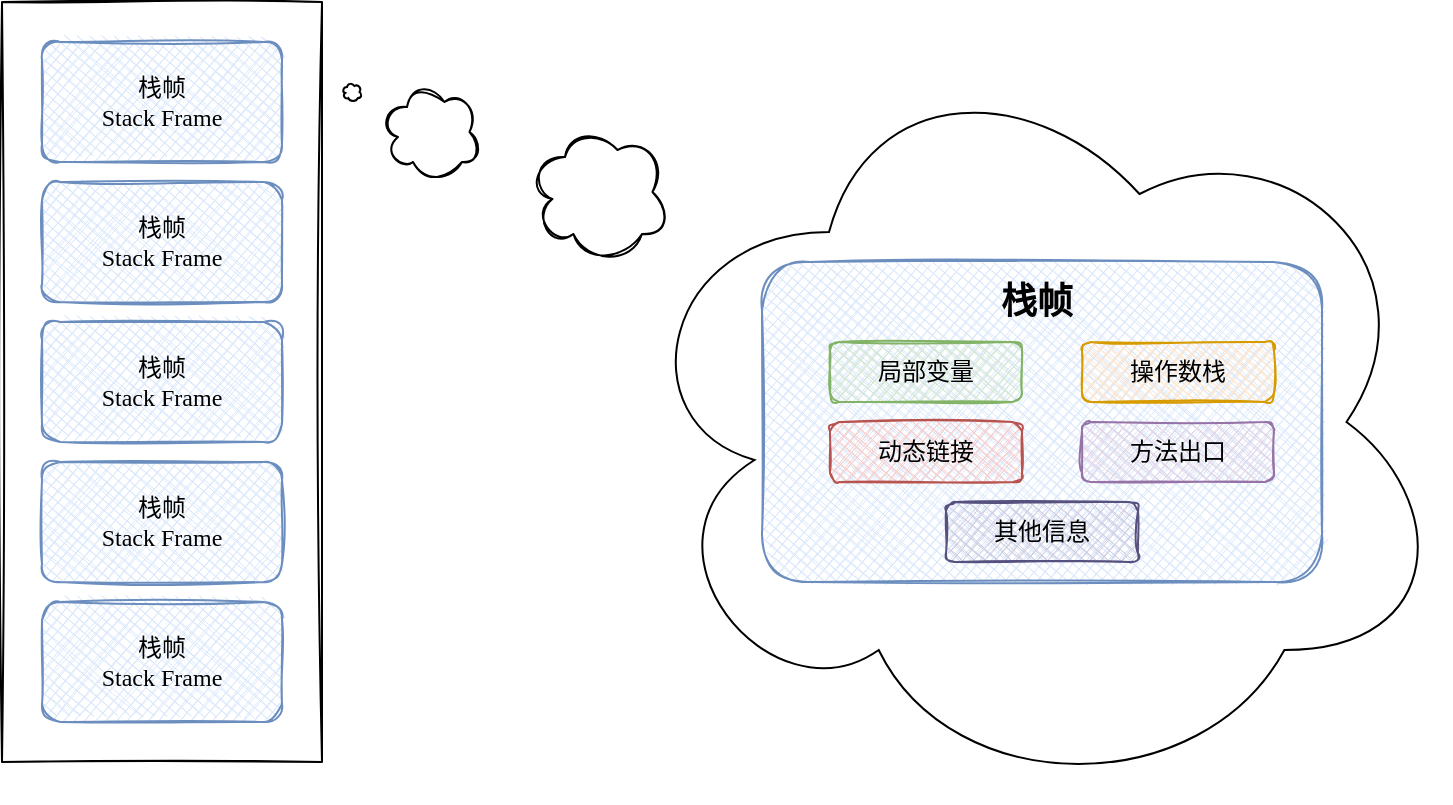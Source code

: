 <mxfile version="15.9.6" type="github">
  <diagram id="kyf7E3XTBa50trnF0V3p" name="Page-1">
    <mxGraphModel dx="1422" dy="762" grid="1" gridSize="10" guides="1" tooltips="1" connect="1" arrows="1" fold="1" page="1" pageScale="1" pageWidth="827" pageHeight="1169" math="0" shadow="0">
      <root>
        <mxCell id="0" />
        <mxCell id="1" parent="0" />
        <mxCell id="AWK98eheQ9b-UINBrwdk-20" value="" style="ellipse;shape=cloud;whiteSpace=wrap;html=1;sketch=0;fillStyle=auto;fontFamily=Comic Sans MS;verticalAlign=bottom;" vertex="1" parent="1">
          <mxGeometry x="390" y="200" width="414" height="380" as="geometry" />
        </mxCell>
        <mxCell id="AWK98eheQ9b-UINBrwdk-4" value="" style="rounded=0;whiteSpace=wrap;html=1;sketch=1;" vertex="1" parent="1">
          <mxGeometry x="80" y="180" width="160" height="380" as="geometry" />
        </mxCell>
        <mxCell id="AWK98eheQ9b-UINBrwdk-5" value="&lt;font face=&quot;Comic Sans MS&quot;&gt;栈帧&lt;br&gt;&lt;/font&gt;&lt;div&gt;&lt;span style=&quot;font-size: 9.003pt&quot;&gt;&lt;font face=&quot;Comic Sans MS&quot;&gt;Stack Frame&lt;/font&gt;&lt;/span&gt;&lt;/div&gt;" style="rounded=1;whiteSpace=wrap;html=1;sketch=1;fillColor=#dae8fc;strokeColor=#6c8ebf;fillStyle=cross-hatch;" vertex="1" parent="1">
          <mxGeometry x="100" y="480" width="120" height="60" as="geometry" />
        </mxCell>
        <mxCell id="AWK98eheQ9b-UINBrwdk-6" value="&lt;font face=&quot;Comic Sans MS&quot;&gt;栈帧&lt;br&gt;&lt;/font&gt;&lt;div&gt;&lt;span style=&quot;font-size: 9.003pt&quot;&gt;&lt;font face=&quot;Comic Sans MS&quot;&gt;Stack Frame&lt;/font&gt;&lt;/span&gt;&lt;/div&gt;" style="rounded=1;whiteSpace=wrap;html=1;sketch=1;fillColor=#dae8fc;strokeColor=#6c8ebf;fillStyle=cross-hatch;" vertex="1" parent="1">
          <mxGeometry x="100" y="410" width="120" height="60" as="geometry" />
        </mxCell>
        <mxCell id="AWK98eheQ9b-UINBrwdk-7" value="&lt;font face=&quot;Comic Sans MS&quot;&gt;栈帧&lt;br&gt;&lt;/font&gt;&lt;div&gt;&lt;span style=&quot;font-size: 9.003pt&quot;&gt;&lt;font face=&quot;Comic Sans MS&quot;&gt;Stack Frame&lt;/font&gt;&lt;/span&gt;&lt;/div&gt;" style="rounded=1;whiteSpace=wrap;html=1;sketch=1;fillColor=#dae8fc;strokeColor=#6c8ebf;fillStyle=cross-hatch;" vertex="1" parent="1">
          <mxGeometry x="100" y="340" width="120" height="60" as="geometry" />
        </mxCell>
        <mxCell id="AWK98eheQ9b-UINBrwdk-8" value="&lt;font face=&quot;Comic Sans MS&quot;&gt;栈帧&lt;br&gt;&lt;/font&gt;&lt;div&gt;&lt;span style=&quot;font-size: 9.003pt&quot;&gt;&lt;font face=&quot;Comic Sans MS&quot;&gt;Stack Frame&lt;/font&gt;&lt;/span&gt;&lt;/div&gt;" style="rounded=1;whiteSpace=wrap;html=1;sketch=1;fillColor=#dae8fc;strokeColor=#6c8ebf;fillStyle=cross-hatch;" vertex="1" parent="1">
          <mxGeometry x="100" y="270" width="120" height="60" as="geometry" />
        </mxCell>
        <mxCell id="AWK98eheQ9b-UINBrwdk-9" value="&lt;font face=&quot;Comic Sans MS&quot;&gt;栈帧&lt;br&gt;&lt;/font&gt;&lt;div&gt;&lt;span style=&quot;font-size: 9.003pt&quot;&gt;&lt;font face=&quot;Comic Sans MS&quot;&gt;Stack Frame&lt;/font&gt;&lt;/span&gt;&lt;/div&gt;" style="rounded=1;whiteSpace=wrap;html=1;sketch=1;fillColor=#dae8fc;strokeColor=#6c8ebf;fillStyle=cross-hatch;" vertex="1" parent="1">
          <mxGeometry x="100" y="200" width="120" height="60" as="geometry" />
        </mxCell>
        <mxCell id="AWK98eheQ9b-UINBrwdk-11" value="&lt;h1&gt;&lt;br&gt;&lt;/h1&gt;" style="rounded=1;whiteSpace=wrap;html=1;sketch=1;fillStyle=cross-hatch;fontFamily=Comic Sans MS;fillColor=#dae8fc;strokeColor=#6c8ebf;verticalAlign=top;" vertex="1" parent="1">
          <mxGeometry x="460" y="310" width="280" height="160" as="geometry" />
        </mxCell>
        <mxCell id="AWK98eheQ9b-UINBrwdk-12" value="局部变量" style="rounded=1;whiteSpace=wrap;html=1;sketch=1;fillStyle=cross-hatch;fontFamily=Comic Sans MS;fillColor=#d5e8d4;strokeColor=#82b366;" vertex="1" parent="1">
          <mxGeometry x="494" y="350" width="96" height="30" as="geometry" />
        </mxCell>
        <mxCell id="AWK98eheQ9b-UINBrwdk-13" value="操作数栈" style="rounded=1;whiteSpace=wrap;html=1;sketch=1;fillStyle=cross-hatch;fontFamily=Comic Sans MS;fillColor=#ffe6cc;strokeColor=#d79b00;" vertex="1" parent="1">
          <mxGeometry x="620" y="350" width="96" height="30" as="geometry" />
        </mxCell>
        <mxCell id="AWK98eheQ9b-UINBrwdk-14" value="动态链接" style="rounded=1;whiteSpace=wrap;html=1;sketch=1;fillStyle=cross-hatch;fontFamily=Comic Sans MS;fillColor=#f8cecc;strokeColor=#b85450;" vertex="1" parent="1">
          <mxGeometry x="494" y="390" width="96" height="30" as="geometry" />
        </mxCell>
        <mxCell id="AWK98eheQ9b-UINBrwdk-15" value="方法出口" style="rounded=1;whiteSpace=wrap;html=1;sketch=1;fillStyle=cross-hatch;fontFamily=Comic Sans MS;fillColor=#e1d5e7;strokeColor=#9673a6;" vertex="1" parent="1">
          <mxGeometry x="620" y="390" width="96" height="30" as="geometry" />
        </mxCell>
        <mxCell id="AWK98eheQ9b-UINBrwdk-17" value="其他信息" style="rounded=1;whiteSpace=wrap;html=1;sketch=1;fillStyle=cross-hatch;fontFamily=Comic Sans MS;fillColor=#d0cee2;strokeColor=#56517e;" vertex="1" parent="1">
          <mxGeometry x="552" y="430" width="96" height="30" as="geometry" />
        </mxCell>
        <mxCell id="AWK98eheQ9b-UINBrwdk-18" value="" style="ellipse;shape=cloud;whiteSpace=wrap;html=1;sketch=1;fillStyle=cross-hatch;fontFamily=Comic Sans MS;" vertex="1" parent="1">
          <mxGeometry x="270" y="220" width="50" height="50" as="geometry" />
        </mxCell>
        <mxCell id="AWK98eheQ9b-UINBrwdk-19" value="" style="ellipse;shape=cloud;whiteSpace=wrap;html=1;sketch=1;fillStyle=cross-hatch;fontFamily=Comic Sans MS;" vertex="1" parent="1">
          <mxGeometry x="344" y="240" width="70" height="70" as="geometry" />
        </mxCell>
        <mxCell id="AWK98eheQ9b-UINBrwdk-21" value="" style="ellipse;shape=cloud;whiteSpace=wrap;html=1;sketch=0;fillStyle=auto;fontFamily=Comic Sans MS;" vertex="1" parent="1">
          <mxGeometry x="250" y="220" width="10" height="10" as="geometry" />
        </mxCell>
        <mxCell id="AWK98eheQ9b-UINBrwdk-23" value="&lt;h2&gt;栈帧&lt;/h2&gt;" style="text;html=1;align=center;verticalAlign=middle;resizable=0;points=[];autosize=1;strokeColor=none;fillColor=none;fontFamily=Comic Sans MS;" vertex="1" parent="1">
          <mxGeometry x="572" y="305" width="50" height="50" as="geometry" />
        </mxCell>
      </root>
    </mxGraphModel>
  </diagram>
</mxfile>
